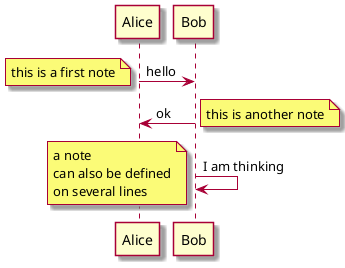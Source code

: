 @startuml

skin rose

Alice->Bob : hello
note left: this is a first note

Bob->Alice : ok
note right: this is another note

Bob->Bob : I am thinking
note left
a note
can also be defined
on several lines
end note

@enduml
